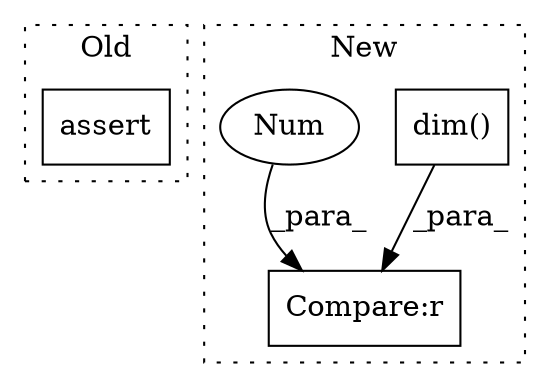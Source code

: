 digraph G {
subgraph cluster0 {
1 [label="assert" a="65" s="1364" l="7" shape="box"];
label = "Old";
style="dotted";
}
subgraph cluster1 {
2 [label="dim()" a="75" s="1372" l="7" shape="box"];
3 [label="Compare:r" a="40" s="1372" l="12" shape="box"];
4 [label="Num" a="76" s="1383" l="1" shape="ellipse"];
label = "New";
style="dotted";
}
2 -> 3 [label="_para_"];
4 -> 3 [label="_para_"];
}